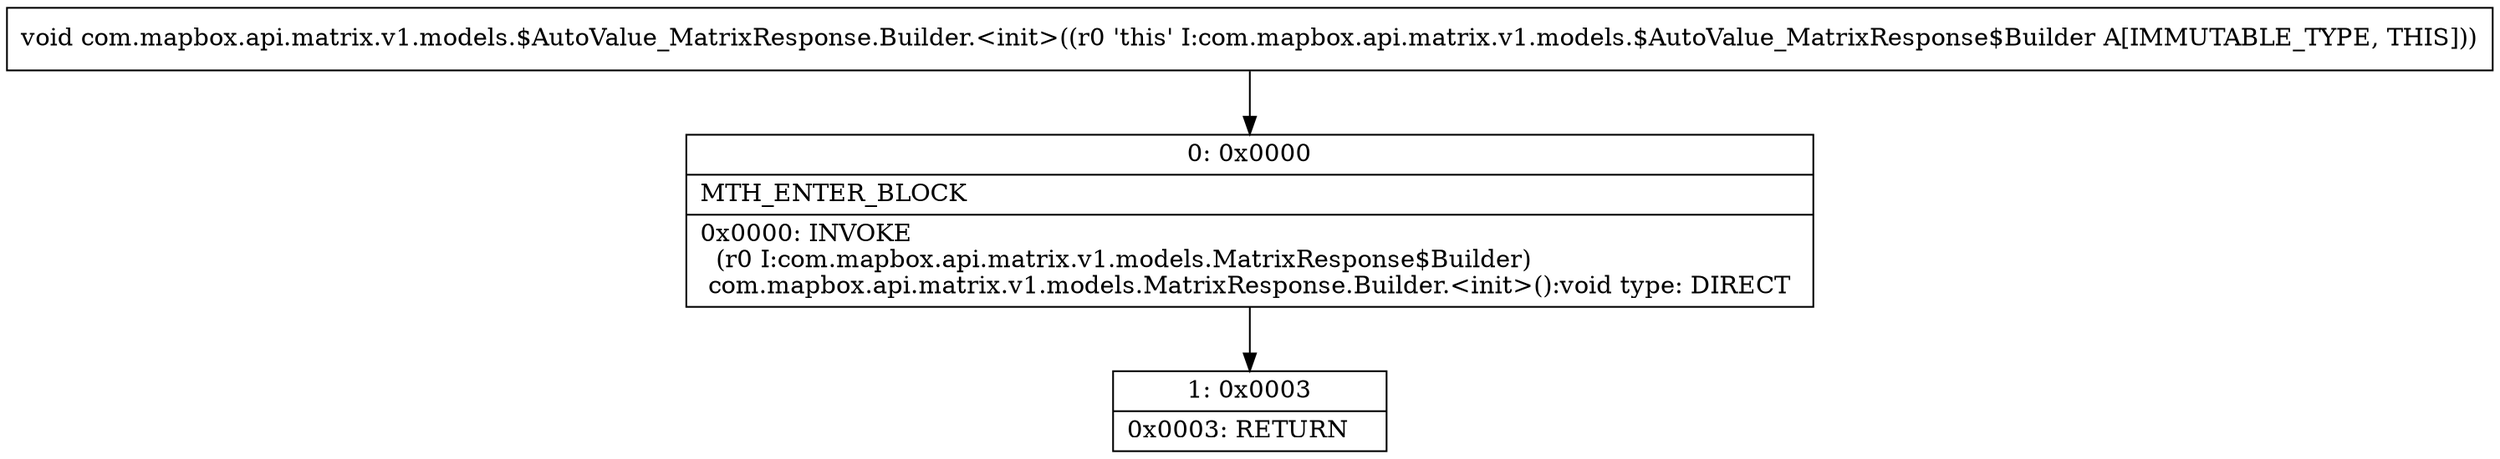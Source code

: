 digraph "CFG forcom.mapbox.api.matrix.v1.models.$AutoValue_MatrixResponse.Builder.\<init\>()V" {
Node_0 [shape=record,label="{0\:\ 0x0000|MTH_ENTER_BLOCK\l|0x0000: INVOKE  \l  (r0 I:com.mapbox.api.matrix.v1.models.MatrixResponse$Builder)\l com.mapbox.api.matrix.v1.models.MatrixResponse.Builder.\<init\>():void type: DIRECT \l}"];
Node_1 [shape=record,label="{1\:\ 0x0003|0x0003: RETURN   \l}"];
MethodNode[shape=record,label="{void com.mapbox.api.matrix.v1.models.$AutoValue_MatrixResponse.Builder.\<init\>((r0 'this' I:com.mapbox.api.matrix.v1.models.$AutoValue_MatrixResponse$Builder A[IMMUTABLE_TYPE, THIS])) }"];
MethodNode -> Node_0;
Node_0 -> Node_1;
}

